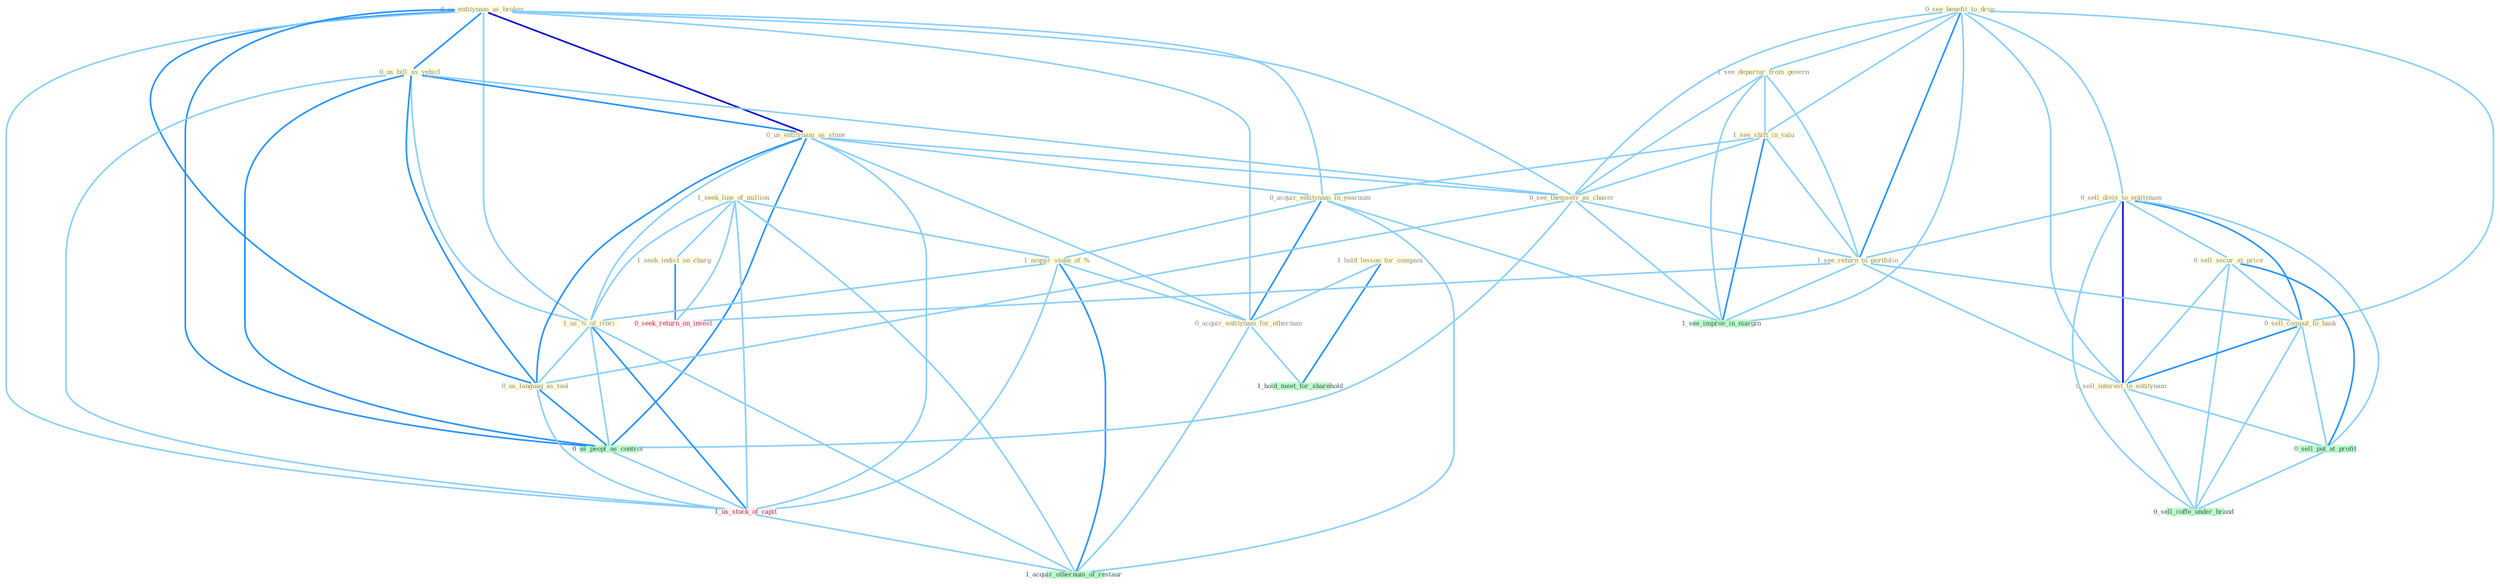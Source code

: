 Graph G{ 
    node
    [shape=polygon,style=filled,width=.5,height=.06,color="#BDFCC9",fixedsize=true,fontsize=4,
    fontcolor="#2f4f4f"];
    {node
    [color="#ffffe0", fontcolor="#8b7d6b"] "0_us_entitynam_as_broker " "0_us_bill_as_vehicl " "1_hold_lesson_for_compani " "0_see_benefit_to_drop " "0_us_entitynam_as_stone " "1_seek_line_of_million " "0_sell_divis_to_entitynam " "1_see_departur_from_govern " "1_seek_indict_on_charg " "1_see_shift_in_valu " "0_sell_secur_at_price " "0_acquir_entitynam_in_yearnum " "1_acquir_stake_of_% " "0_acquir_entitynam_for_othernum " "0_see_themselv_as_chaser " "1_us_%_of_ivori " "1_see_return_to_portfolio " "0_sell_comput_to_bank " "0_sell_interest_to_entitynam " "0_us_languag_as_tool "}
{node [color="#fff0f5", fontcolor="#b22222"] "0_seek_return_on_invest " "1_us_stock_of_capit "}
edge [color="#B0E2FF"];

	"0_us_entitynam_as_broker " -- "0_us_bill_as_vehicl " [w="2", color="#1e90ff" , len=0.8];
	"0_us_entitynam_as_broker " -- "0_us_entitynam_as_stone " [w="3", color="#0000cd" , len=0.6];
	"0_us_entitynam_as_broker " -- "0_acquir_entitynam_in_yearnum " [w="1", color="#87cefa" ];
	"0_us_entitynam_as_broker " -- "0_acquir_entitynam_for_othernum " [w="1", color="#87cefa" ];
	"0_us_entitynam_as_broker " -- "0_see_themselv_as_chaser " [w="1", color="#87cefa" ];
	"0_us_entitynam_as_broker " -- "1_us_%_of_ivori " [w="1", color="#87cefa" ];
	"0_us_entitynam_as_broker " -- "0_us_languag_as_tool " [w="2", color="#1e90ff" , len=0.8];
	"0_us_entitynam_as_broker " -- "0_us_peopl_as_control " [w="2", color="#1e90ff" , len=0.8];
	"0_us_entitynam_as_broker " -- "1_us_stock_of_capit " [w="1", color="#87cefa" ];
	"0_us_bill_as_vehicl " -- "0_us_entitynam_as_stone " [w="2", color="#1e90ff" , len=0.8];
	"0_us_bill_as_vehicl " -- "0_see_themselv_as_chaser " [w="1", color="#87cefa" ];
	"0_us_bill_as_vehicl " -- "1_us_%_of_ivori " [w="1", color="#87cefa" ];
	"0_us_bill_as_vehicl " -- "0_us_languag_as_tool " [w="2", color="#1e90ff" , len=0.8];
	"0_us_bill_as_vehicl " -- "0_us_peopl_as_control " [w="2", color="#1e90ff" , len=0.8];
	"0_us_bill_as_vehicl " -- "1_us_stock_of_capit " [w="1", color="#87cefa" ];
	"1_hold_lesson_for_compani " -- "0_acquir_entitynam_for_othernum " [w="1", color="#87cefa" ];
	"1_hold_lesson_for_compani " -- "1_hold_meet_for_sharehold " [w="2", color="#1e90ff" , len=0.8];
	"0_see_benefit_to_drop " -- "0_sell_divis_to_entitynam " [w="1", color="#87cefa" ];
	"0_see_benefit_to_drop " -- "1_see_departur_from_govern " [w="1", color="#87cefa" ];
	"0_see_benefit_to_drop " -- "1_see_shift_in_valu " [w="1", color="#87cefa" ];
	"0_see_benefit_to_drop " -- "0_see_themselv_as_chaser " [w="1", color="#87cefa" ];
	"0_see_benefit_to_drop " -- "1_see_return_to_portfolio " [w="2", color="#1e90ff" , len=0.8];
	"0_see_benefit_to_drop " -- "0_sell_comput_to_bank " [w="1", color="#87cefa" ];
	"0_see_benefit_to_drop " -- "0_sell_interest_to_entitynam " [w="1", color="#87cefa" ];
	"0_see_benefit_to_drop " -- "1_see_improv_in_margin " [w="1", color="#87cefa" ];
	"0_us_entitynam_as_stone " -- "0_acquir_entitynam_in_yearnum " [w="1", color="#87cefa" ];
	"0_us_entitynam_as_stone " -- "0_acquir_entitynam_for_othernum " [w="1", color="#87cefa" ];
	"0_us_entitynam_as_stone " -- "0_see_themselv_as_chaser " [w="1", color="#87cefa" ];
	"0_us_entitynam_as_stone " -- "1_us_%_of_ivori " [w="1", color="#87cefa" ];
	"0_us_entitynam_as_stone " -- "0_us_languag_as_tool " [w="2", color="#1e90ff" , len=0.8];
	"0_us_entitynam_as_stone " -- "0_us_peopl_as_control " [w="2", color="#1e90ff" , len=0.8];
	"0_us_entitynam_as_stone " -- "1_us_stock_of_capit " [w="1", color="#87cefa" ];
	"1_seek_line_of_million " -- "1_seek_indict_on_charg " [w="1", color="#87cefa" ];
	"1_seek_line_of_million " -- "1_acquir_stake_of_% " [w="1", color="#87cefa" ];
	"1_seek_line_of_million " -- "1_us_%_of_ivori " [w="1", color="#87cefa" ];
	"1_seek_line_of_million " -- "0_seek_return_on_invest " [w="1", color="#87cefa" ];
	"1_seek_line_of_million " -- "1_us_stock_of_capit " [w="1", color="#87cefa" ];
	"1_seek_line_of_million " -- "1_acquir_othernum_of_restaur " [w="1", color="#87cefa" ];
	"0_sell_divis_to_entitynam " -- "0_sell_secur_at_price " [w="1", color="#87cefa" ];
	"0_sell_divis_to_entitynam " -- "1_see_return_to_portfolio " [w="1", color="#87cefa" ];
	"0_sell_divis_to_entitynam " -- "0_sell_comput_to_bank " [w="2", color="#1e90ff" , len=0.8];
	"0_sell_divis_to_entitynam " -- "0_sell_interest_to_entitynam " [w="3", color="#0000cd" , len=0.6];
	"0_sell_divis_to_entitynam " -- "0_sell_put_at_profit " [w="1", color="#87cefa" ];
	"0_sell_divis_to_entitynam " -- "0_sell_coffe_under_brand " [w="1", color="#87cefa" ];
	"1_see_departur_from_govern " -- "1_see_shift_in_valu " [w="1", color="#87cefa" ];
	"1_see_departur_from_govern " -- "0_see_themselv_as_chaser " [w="1", color="#87cefa" ];
	"1_see_departur_from_govern " -- "1_see_return_to_portfolio " [w="1", color="#87cefa" ];
	"1_see_departur_from_govern " -- "1_see_improv_in_margin " [w="1", color="#87cefa" ];
	"1_seek_indict_on_charg " -- "0_seek_return_on_invest " [w="2", color="#1e90ff" , len=0.8];
	"1_see_shift_in_valu " -- "0_acquir_entitynam_in_yearnum " [w="1", color="#87cefa" ];
	"1_see_shift_in_valu " -- "0_see_themselv_as_chaser " [w="1", color="#87cefa" ];
	"1_see_shift_in_valu " -- "1_see_return_to_portfolio " [w="1", color="#87cefa" ];
	"1_see_shift_in_valu " -- "1_see_improv_in_margin " [w="2", color="#1e90ff" , len=0.8];
	"0_sell_secur_at_price " -- "0_sell_comput_to_bank " [w="1", color="#87cefa" ];
	"0_sell_secur_at_price " -- "0_sell_interest_to_entitynam " [w="1", color="#87cefa" ];
	"0_sell_secur_at_price " -- "0_sell_put_at_profit " [w="2", color="#1e90ff" , len=0.8];
	"0_sell_secur_at_price " -- "0_sell_coffe_under_brand " [w="1", color="#87cefa" ];
	"0_acquir_entitynam_in_yearnum " -- "1_acquir_stake_of_% " [w="1", color="#87cefa" ];
	"0_acquir_entitynam_in_yearnum " -- "0_acquir_entitynam_for_othernum " [w="2", color="#1e90ff" , len=0.8];
	"0_acquir_entitynam_in_yearnum " -- "1_see_improv_in_margin " [w="1", color="#87cefa" ];
	"0_acquir_entitynam_in_yearnum " -- "1_acquir_othernum_of_restaur " [w="1", color="#87cefa" ];
	"1_acquir_stake_of_% " -- "0_acquir_entitynam_for_othernum " [w="1", color="#87cefa" ];
	"1_acquir_stake_of_% " -- "1_us_%_of_ivori " [w="1", color="#87cefa" ];
	"1_acquir_stake_of_% " -- "1_us_stock_of_capit " [w="1", color="#87cefa" ];
	"1_acquir_stake_of_% " -- "1_acquir_othernum_of_restaur " [w="2", color="#1e90ff" , len=0.8];
	"0_acquir_entitynam_for_othernum " -- "1_hold_meet_for_sharehold " [w="1", color="#87cefa" ];
	"0_acquir_entitynam_for_othernum " -- "1_acquir_othernum_of_restaur " [w="1", color="#87cefa" ];
	"0_see_themselv_as_chaser " -- "1_see_return_to_portfolio " [w="1", color="#87cefa" ];
	"0_see_themselv_as_chaser " -- "0_us_languag_as_tool " [w="1", color="#87cefa" ];
	"0_see_themselv_as_chaser " -- "0_us_peopl_as_control " [w="1", color="#87cefa" ];
	"0_see_themselv_as_chaser " -- "1_see_improv_in_margin " [w="1", color="#87cefa" ];
	"1_us_%_of_ivori " -- "0_us_languag_as_tool " [w="1", color="#87cefa" ];
	"1_us_%_of_ivori " -- "0_us_peopl_as_control " [w="1", color="#87cefa" ];
	"1_us_%_of_ivori " -- "1_us_stock_of_capit " [w="2", color="#1e90ff" , len=0.8];
	"1_us_%_of_ivori " -- "1_acquir_othernum_of_restaur " [w="1", color="#87cefa" ];
	"1_see_return_to_portfolio " -- "0_sell_comput_to_bank " [w="1", color="#87cefa" ];
	"1_see_return_to_portfolio " -- "0_sell_interest_to_entitynam " [w="1", color="#87cefa" ];
	"1_see_return_to_portfolio " -- "0_seek_return_on_invest " [w="1", color="#87cefa" ];
	"1_see_return_to_portfolio " -- "1_see_improv_in_margin " [w="1", color="#87cefa" ];
	"0_sell_comput_to_bank " -- "0_sell_interest_to_entitynam " [w="2", color="#1e90ff" , len=0.8];
	"0_sell_comput_to_bank " -- "0_sell_put_at_profit " [w="1", color="#87cefa" ];
	"0_sell_comput_to_bank " -- "0_sell_coffe_under_brand " [w="1", color="#87cefa" ];
	"0_sell_interest_to_entitynam " -- "0_sell_put_at_profit " [w="1", color="#87cefa" ];
	"0_sell_interest_to_entitynam " -- "0_sell_coffe_under_brand " [w="1", color="#87cefa" ];
	"0_us_languag_as_tool " -- "0_us_peopl_as_control " [w="2", color="#1e90ff" , len=0.8];
	"0_us_languag_as_tool " -- "1_us_stock_of_capit " [w="1", color="#87cefa" ];
	"0_us_peopl_as_control " -- "1_us_stock_of_capit " [w="1", color="#87cefa" ];
	"0_sell_put_at_profit " -- "0_sell_coffe_under_brand " [w="1", color="#87cefa" ];
	"1_us_stock_of_capit " -- "1_acquir_othernum_of_restaur " [w="1", color="#87cefa" ];
}